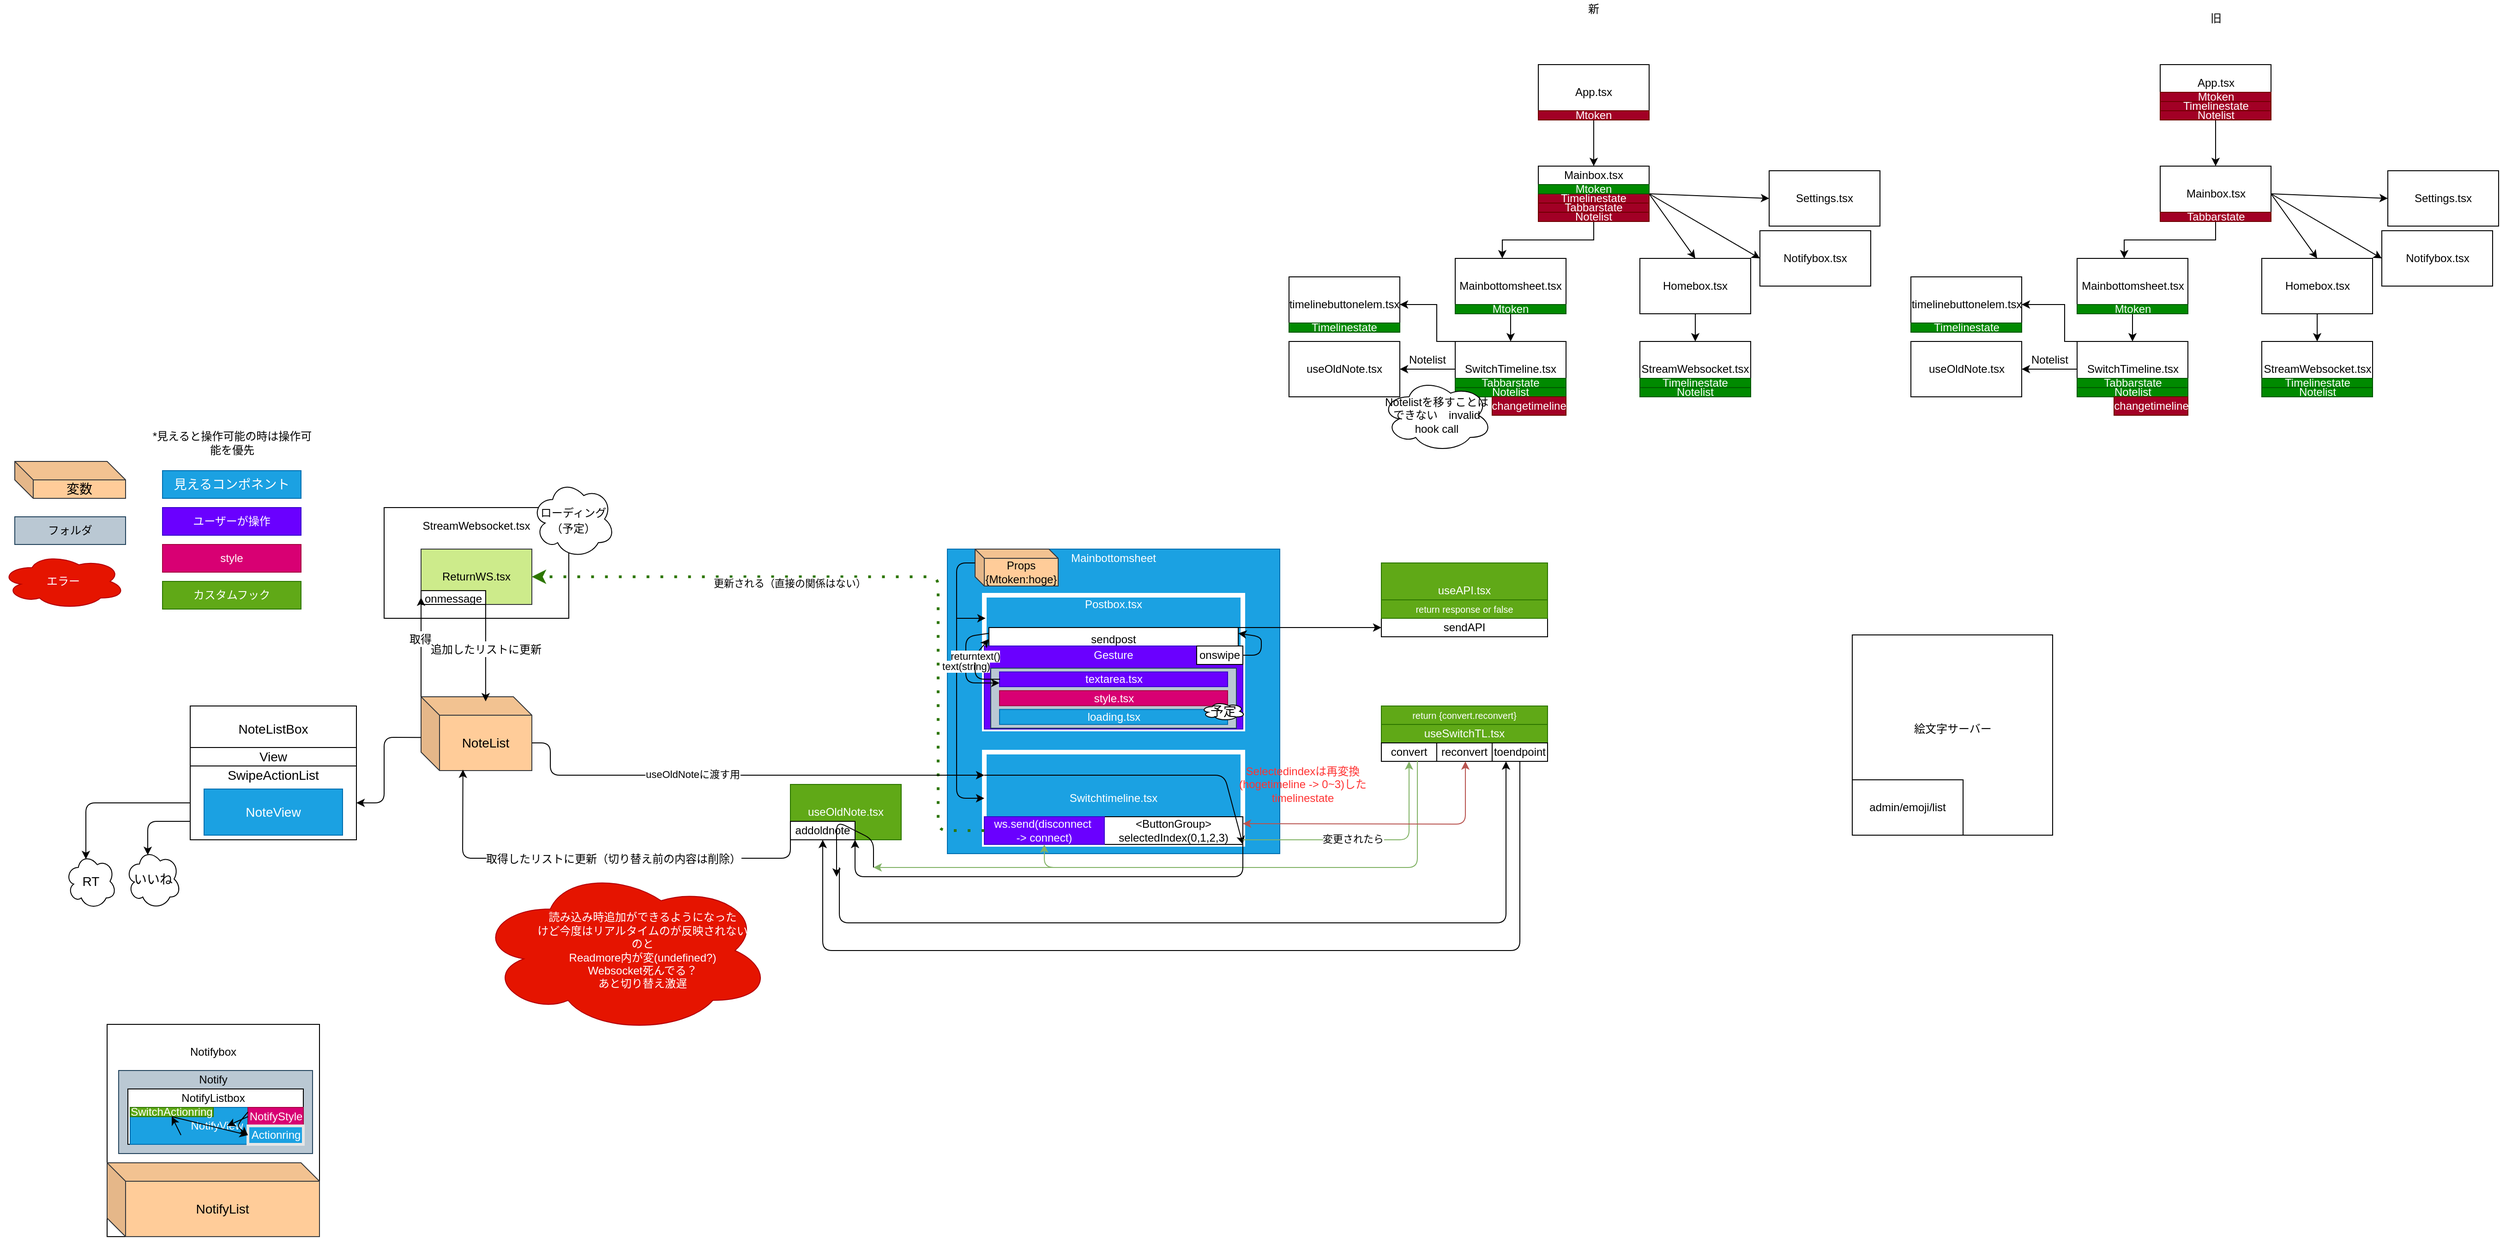 <mxfile>
    <diagram id="kgpKYQtTHZ0yAKxKKP6v" name="Page-1">
        <mxGraphModel dx="1968" dy="1588" grid="1" gridSize="10" guides="1" tooltips="1" connect="1" arrows="1" fold="1" page="1" pageScale="1" pageWidth="850" pageHeight="1100" math="0" shadow="0">
            <root>
                <mxCell id="0"/>
                <mxCell id="1" parent="0"/>
                <mxCell id="136" value="" style="whiteSpace=wrap;html=1;aspect=fixed;" parent="1" vertex="1">
                    <mxGeometry x="-540" y="640" width="230" height="230" as="geometry"/>
                </mxCell>
                <mxCell id="EchnxL360Gzji8mLbnqo-2" value="useOldNote.tsx" style="whiteSpace=wrap;html=1;fillColor=#60a917;strokeColor=#2D7600;fontColor=#ffffff;" parent="1" vertex="1">
                    <mxGeometry x="200" y="380" width="120" height="60" as="geometry"/>
                </mxCell>
                <mxCell id="11" value="" style="group;" parent="1" vertex="1" connectable="0">
                    <mxGeometry x="840" y="295" width="180" height="60" as="geometry"/>
                </mxCell>
                <mxCell id="8" value="useSwitchTL.tsx" style="whiteSpace=wrap;html=1;fillColor=#60a917;strokeColor=#2D7600;fontColor=#ffffff;" parent="11" vertex="1">
                    <mxGeometry width="180" height="60" as="geometry"/>
                </mxCell>
                <mxCell id="9" value="convert" style="whiteSpace=wrap;html=1;" parent="11" vertex="1">
                    <mxGeometry y="40" width="60" height="20" as="geometry"/>
                </mxCell>
                <mxCell id="10" value="reconvert" style="whiteSpace=wrap;html=1;" parent="11" vertex="1">
                    <mxGeometry x="60" y="40" width="60" height="20" as="geometry"/>
                </mxCell>
                <mxCell id="12" value="&lt;font style=&quot;font-size: 10px&quot;&gt;return {convert.reconvert}&lt;/font&gt;" style="whiteSpace=wrap;html=1;strokeColor=#2D7600;align=center;fillColor=#60a917;fontColor=#ffffff;" parent="11" vertex="1">
                    <mxGeometry width="180" height="20" as="geometry"/>
                </mxCell>
                <mxCell id="65" value="toendpoint" style="whiteSpace=wrap;html=1;" parent="11" vertex="1">
                    <mxGeometry x="120" y="40" width="60" height="20" as="geometry"/>
                </mxCell>
                <mxCell id="14" value="" style="group;" parent="1" vertex="1" connectable="0">
                    <mxGeometry x="410" y="335" width="320" height="120" as="geometry"/>
                </mxCell>
                <mxCell id="78" value="" style="whiteSpace=wrap;html=1;fillColor=#1ba1e2;strokeColor=#006EAF;fontColor=#ffffff;" parent="14" vertex="1">
                    <mxGeometry x="-40" y="-210" width="360" height="330" as="geometry"/>
                </mxCell>
                <mxCell id="3" value="Switchtimeline.tsx" style="whiteSpace=wrap;html=1;fillColor=#1ba1e2;fontColor=#ffffff;strokeColor=#FFFFFF;strokeWidth=5;" parent="14" vertex="1">
                    <mxGeometry y="10" width="280" height="100" as="geometry"/>
                </mxCell>
                <mxCell id="13" value="&amp;lt;ButtonGroup&amp;gt;&lt;br&gt;selectedIndex(0,1,2,3)" style="whiteSpace=wrap;html=1;" parent="14" vertex="1">
                    <mxGeometry x="130" y="80" width="150" height="30" as="geometry"/>
                </mxCell>
                <mxCell id="16" value="ws.send(disconnect&amp;nbsp;&lt;br&gt;-&amp;gt; connect)" style="whiteSpace=wrap;html=1;fillColor=#6a00ff;strokeColor=#3700CC;fontColor=#ffffff;" parent="14" vertex="1">
                    <mxGeometry y="80" width="130" height="30" as="geometry"/>
                </mxCell>
                <mxCell id="77" value="" style="whiteSpace=wrap;html=1;fillColor=#1ba1e2;fontColor=#ffffff;strokeWidth=5;strokeColor=#FFFFFF;" parent="14" vertex="1">
                    <mxGeometry y="-160" width="280" height="145" as="geometry"/>
                </mxCell>
                <mxCell id="107" value="sendpost" style="whiteSpace=wrap;html=1;" parent="14" vertex="1">
                    <mxGeometry x="5" y="-125" width="270" height="25" as="geometry"/>
                </mxCell>
                <mxCell id="80" value="&lt;font color=&quot;#ffffff&quot;&gt;Mainbottomsheet&lt;/font&gt;" style="text;html=1;strokeColor=none;fillColor=none;align=center;verticalAlign=middle;whiteSpace=wrap;" parent="14" vertex="1">
                    <mxGeometry x="120" y="-210" width="40" height="20" as="geometry"/>
                </mxCell>
                <mxCell id="117" value="&lt;span&gt;Props&lt;/span&gt;&lt;br&gt;&lt;span&gt;{Mtoken:hoge}&lt;/span&gt;" style="shape=cube;whiteSpace=wrap;html=1;boundedLbl=1;backgroundOutline=1;darkOpacity=0.05;darkOpacity2=0.1;size=10;fillColor=#ffcc99;strokeColor=#36393d;" parent="14" vertex="1">
                    <mxGeometry x="-10" y="-210" width="90" height="40" as="geometry"/>
                </mxCell>
                <mxCell id="118" value="" style="endArrow=classic;html=1;exitX=0;exitY=0;exitDx=0;exitDy=15;exitPerimeter=0;entryX=0;entryY=0.5;entryDx=0;entryDy=0;fillColor=#fa6800;" parent="14" source="117" target="3" edge="1">
                    <mxGeometry width="50" height="50" relative="1" as="geometry">
                        <mxPoint x="-50" y="-45" as="sourcePoint"/>
                        <mxPoint x="-130" y="-25" as="targetPoint"/>
                        <Array as="points">
                            <mxPoint x="-30" y="-195"/>
                            <mxPoint x="-30" y="60"/>
                        </Array>
                    </mxGeometry>
                </mxCell>
                <mxCell id="130" value="" style="endArrow=classic;html=1;exitX=0;exitY=0.25;exitDx=0;exitDy=0;entryX=1;entryY=1;entryDx=0;entryDy=0;" parent="14" source="3" target="13" edge="1">
                    <mxGeometry width="50" height="50" relative="1" as="geometry">
                        <mxPoint x="30" y="345" as="sourcePoint"/>
                        <mxPoint x="80" y="295" as="targetPoint"/>
                        <Array as="points">
                            <mxPoint x="120" y="35"/>
                            <mxPoint x="260" y="35"/>
                        </Array>
                    </mxGeometry>
                </mxCell>
                <mxCell id="15" value="" style="endArrow=classic;html=1;entryX=0.5;entryY=1;entryDx=0;entryDy=0;exitX=1;exitY=0.833;exitDx=0;exitDy=0;fillColor=#d5e8d4;strokeColor=#82b366;gradientColor=#97d077;exitPerimeter=0;" parent="1" source="13" target="9" edge="1">
                    <mxGeometry width="50" height="50" relative="1" as="geometry">
                        <mxPoint x="400" y="330" as="sourcePoint"/>
                        <mxPoint x="450" y="280" as="targetPoint"/>
                        <Array as="points">
                            <mxPoint x="870" y="440"/>
                        </Array>
                    </mxGeometry>
                </mxCell>
                <mxCell id="26" value="変更されたら" style="edgeLabel;html=1;align=center;verticalAlign=middle;resizable=0;points=[];" parent="15" vertex="1" connectable="0">
                    <mxGeometry x="-0.102" y="1" relative="1" as="geometry">
                        <mxPoint as="offset"/>
                    </mxGeometry>
                </mxCell>
                <mxCell id="17" value="" style="endArrow=classic;html=1;exitX=0.65;exitY=0.951;exitDx=0;exitDy=0;exitPerimeter=0;entryX=0.5;entryY=1;entryDx=0;entryDy=0;fillColor=#d5e8d4;strokeColor=#82b366;gradientColor=#97d077;" parent="1" source="9" target="16" edge="1">
                    <mxGeometry width="50" height="50" relative="1" as="geometry">
                        <mxPoint x="400" y="330" as="sourcePoint"/>
                        <mxPoint x="450" y="280" as="targetPoint"/>
                        <Array as="points">
                            <mxPoint x="879" y="470"/>
                            <mxPoint x="475" y="470"/>
                        </Array>
                    </mxGeometry>
                </mxCell>
                <mxCell id="19" value="" style="endArrow=classic;startArrow=classic;html=1;entryX=0.5;entryY=1;entryDx=0;entryDy=0;exitX=1;exitY=0.25;exitDx=0;exitDy=0;fillColor=#f8cecc;strokeColor=#b85450;gradientColor=#ea6b66;" parent="1" source="13" edge="1">
                    <mxGeometry width="50" height="50" relative="1" as="geometry">
                        <mxPoint x="691" y="400.0" as="sourcePoint"/>
                        <mxPoint x="931" y="355.0" as="targetPoint"/>
                        <Array as="points">
                            <mxPoint x="931" y="423"/>
                        </Array>
                    </mxGeometry>
                </mxCell>
                <mxCell id="20" value="Selectedindexは再変換(hogetimeline -&amp;gt; 0~3)したtimelinestate" style="text;html=1;align=center;verticalAlign=middle;whiteSpace=wrap;fontColor=#FF3333;" parent="1" vertex="1">
                    <mxGeometry x="680" y="370" width="150" height="20" as="geometry"/>
                </mxCell>
                <mxCell id="28" value="" style="endArrow=classic;html=1;gradientColor=#97d077;fillColor=#d5e8d4;strokeColor=#82b366;" parent="1" edge="1">
                    <mxGeometry width="50" height="50" relative="1" as="geometry">
                        <mxPoint x="490" y="470" as="sourcePoint"/>
                        <mxPoint x="290" y="470" as="targetPoint"/>
                        <Array as="points"/>
                    </mxGeometry>
                </mxCell>
                <mxCell id="32" value="" style="group;" parent="1" vertex="1" connectable="0">
                    <mxGeometry x="-240" y="130" width="250" height="120" as="geometry"/>
                </mxCell>
                <mxCell id="33" value="" style="group;" parent="32" vertex="1" connectable="0">
                    <mxGeometry y="-50" width="250" height="120" as="geometry"/>
                </mxCell>
                <mxCell id="71" value="" style="group;" parent="33" vertex="1" connectable="0">
                    <mxGeometry y="-30" width="250" height="150" as="geometry"/>
                </mxCell>
                <mxCell id="30" value="" style="whiteSpace=wrap;html=1;" parent="71" vertex="1">
                    <mxGeometry y="30" width="200" height="120" as="geometry"/>
                </mxCell>
                <mxCell id="29" value="ReturnWS.tsx" style="whiteSpace=wrap;html=1;fillColor=#cdeb8b;strokeColor=#36393d;" parent="71" vertex="1">
                    <mxGeometry x="40" y="75" width="120" height="60" as="geometry"/>
                </mxCell>
                <mxCell id="31" value="StreamWebsocket.tsx" style="text;html=1;strokeColor=none;fillColor=none;align=center;verticalAlign=middle;whiteSpace=wrap;" parent="71" vertex="1">
                    <mxGeometry x="80" y="40" width="40" height="20" as="geometry"/>
                </mxCell>
                <mxCell id="36" value="&lt;font style=&quot;font-size: 12px&quot;&gt;onmessage&lt;/font&gt;" style="whiteSpace=wrap;html=1;fontSize=14;fontColor=#000000;" parent="71" vertex="1">
                    <mxGeometry x="40" y="120" width="70" height="15" as="geometry"/>
                </mxCell>
                <mxCell id="49" value="&lt;font style=&quot;font-size: 12px&quot;&gt;ローディング（予定）&lt;/font&gt;" style="ellipse;shape=cloud;whiteSpace=wrap;html=1;fontSize=14;fontColor=#000000;align=center;" parent="71" vertex="1">
                    <mxGeometry x="160" width="90" height="85" as="geometry"/>
                </mxCell>
                <mxCell id="34" value="NoteList" style="shape=cube;whiteSpace=wrap;html=1;boundedLbl=1;backgroundOutline=1;darkOpacity=0.05;darkOpacity2=0.1;fillColor=#ffcc99;strokeColor=#36393d;fontSize=14;" parent="1" vertex="1">
                    <mxGeometry x="-200" y="285" width="120" height="80" as="geometry"/>
                </mxCell>
                <mxCell id="37" value="" style="endArrow=classic;html=1;fontSize=14;fontColor=#000000;exitX=0;exitY=0;exitDx=0;exitDy=0;exitPerimeter=0;entryX=0;entryY=0.5;entryDx=0;entryDy=0;" parent="1" source="34" target="36" edge="1">
                    <mxGeometry width="50" height="50" relative="1" as="geometry">
                        <mxPoint x="270" y="400" as="sourcePoint"/>
                        <mxPoint x="320" y="350" as="targetPoint"/>
                        <Array as="points"/>
                    </mxGeometry>
                </mxCell>
                <mxCell id="39" value="&lt;font style=&quot;font-size: 12px&quot;&gt;取得&lt;/font&gt;" style="edgeLabel;html=1;align=center;verticalAlign=middle;resizable=0;points=[];fontSize=14;fontColor=#000000;" parent="37" vertex="1" connectable="0">
                    <mxGeometry x="0.182" y="1" relative="1" as="geometry">
                        <mxPoint as="offset"/>
                    </mxGeometry>
                </mxCell>
                <mxCell id="38" value="" style="endArrow=classic;html=1;fontSize=14;fontColor=#000000;exitX=1;exitY=1;exitDx=0;exitDy=0;entryX=0.583;entryY=0.063;entryDx=0;entryDy=0;entryPerimeter=0;" parent="1" source="36" target="34" edge="1">
                    <mxGeometry width="50" height="50" relative="1" as="geometry">
                        <mxPoint x="270" y="400" as="sourcePoint"/>
                        <mxPoint x="320" y="350" as="targetPoint"/>
                        <Array as="points"/>
                    </mxGeometry>
                </mxCell>
                <mxCell id="40" value="&lt;font style=&quot;font-size: 12px&quot;&gt;追加したリストに更新&lt;/font&gt;" style="edgeLabel;html=1;align=center;verticalAlign=middle;resizable=0;points=[];fontSize=14;fontColor=#000000;" parent="38" vertex="1" connectable="0">
                    <mxGeometry x="-0.098" relative="1" as="geometry">
                        <mxPoint as="offset"/>
                    </mxGeometry>
                </mxCell>
                <mxCell id="43" value="" style="endArrow=classic;html=1;fontSize=14;fontColor=#000000;exitX=0;exitY=1;exitDx=0;exitDy=0;entryX=0.378;entryY=0.987;entryDx=0;entryDy=0;entryPerimeter=0;" parent="1" source="47" target="34" edge="1">
                    <mxGeometry width="50" height="50" relative="1" as="geometry">
                        <mxPoint x="125" y="540" as="sourcePoint"/>
                        <mxPoint x="-190" y="550" as="targetPoint"/>
                        <Array as="points">
                            <mxPoint x="200" y="460"/>
                            <mxPoint x="-155" y="460"/>
                        </Array>
                    </mxGeometry>
                </mxCell>
                <mxCell id="44" value="&lt;font style=&quot;font-size: 12px&quot;&gt;取得したリストに更新（切り替え前の内容は削除）&lt;/font&gt;" style="edgeLabel;html=1;align=center;verticalAlign=middle;resizable=0;points=[];fontSize=14;fontColor=#000000;" parent="43" vertex="1" connectable="0">
                    <mxGeometry x="-0.098" relative="1" as="geometry">
                        <mxPoint as="offset"/>
                    </mxGeometry>
                </mxCell>
                <mxCell id="47" value="addoldnote" style="whiteSpace=wrap;html=1;" parent="1" vertex="1">
                    <mxGeometry x="200" y="420" width="70" height="20" as="geometry"/>
                </mxCell>
                <mxCell id="51" value="" style="whiteSpace=wrap;html=1;fontSize=14;align=center;" parent="1" vertex="1">
                    <mxGeometry x="-450" y="295" width="180" height="145" as="geometry"/>
                </mxCell>
                <mxCell id="52" value="見えるコンポネント" style="whiteSpace=wrap;html=1;fontSize=14;fontColor=#ffffff;align=center;fillColor=#1ba1e2;strokeColor=#006EAF;" parent="1" vertex="1">
                    <mxGeometry x="-480" y="40" width="150" height="30" as="geometry"/>
                </mxCell>
                <mxCell id="53" value="変数" style="shape=cube;whiteSpace=wrap;html=1;boundedLbl=1;backgroundOutline=1;darkOpacity=0.05;darkOpacity2=0.1;fillColor=#ffcc99;strokeColor=#36393d;fontSize=14;" parent="1" vertex="1">
                    <mxGeometry x="-640" y="30" width="120" height="40" as="geometry"/>
                </mxCell>
                <mxCell id="54" value="" style="whiteSpace=wrap;html=1;fontSize=14;fontColor=#000000;align=center;" parent="1" vertex="1">
                    <mxGeometry x="-450" y="360" width="180" height="80" as="geometry"/>
                </mxCell>
                <mxCell id="55" value="NoteView" style="whiteSpace=wrap;html=1;fontSize=14;fontColor=#ffffff;align=center;fillColor=#1ba1e2;strokeColor=#006EAF;" parent="1" vertex="1">
                    <mxGeometry x="-435" y="385" width="150" height="50" as="geometry"/>
                </mxCell>
                <mxCell id="56" value="SwipeActionList" style="text;html=1;strokeColor=none;fillColor=none;align=center;verticalAlign=middle;whiteSpace=wrap;fontSize=14;fontColor=#000000;" parent="1" vertex="1">
                    <mxGeometry x="-380" y="360" width="40" height="20" as="geometry"/>
                </mxCell>
                <mxCell id="57" value="いいね" style="ellipse;shape=cloud;whiteSpace=wrap;html=1;fontSize=14;fontColor=#000000;align=center;" parent="1" vertex="1">
                    <mxGeometry x="-520" y="450" width="60" height="65" as="geometry"/>
                </mxCell>
                <mxCell id="58" value="RT" style="ellipse;shape=cloud;whiteSpace=wrap;html=1;fontSize=14;fontColor=#000000;align=center;" parent="1" vertex="1">
                    <mxGeometry x="-585" y="455" width="55" height="60" as="geometry"/>
                </mxCell>
                <mxCell id="59" value="" style="endArrow=classic;html=1;fontSize=14;fontColor=#000000;exitX=0;exitY=0.75;exitDx=0;exitDy=0;entryX=0.4;entryY=0.1;entryDx=0;entryDy=0;entryPerimeter=0;" parent="1" source="54" target="57" edge="1">
                    <mxGeometry width="50" height="50" relative="1" as="geometry">
                        <mxPoint x="-290" y="400" as="sourcePoint"/>
                        <mxPoint x="-240" y="350" as="targetPoint"/>
                        <Array as="points">
                            <mxPoint x="-496" y="420"/>
                        </Array>
                    </mxGeometry>
                </mxCell>
                <mxCell id="60" value="" style="endArrow=classic;html=1;fontSize=14;fontColor=#000000;exitX=0;exitY=0.5;exitDx=0;exitDy=0;entryX=0.4;entryY=0.1;entryDx=0;entryDy=0;entryPerimeter=0;" parent="1" source="54" target="58" edge="1">
                    <mxGeometry width="50" height="50" relative="1" as="geometry">
                        <mxPoint x="-290" y="400" as="sourcePoint"/>
                        <mxPoint x="-240" y="350" as="targetPoint"/>
                        <Array as="points">
                            <mxPoint x="-563" y="400"/>
                        </Array>
                    </mxGeometry>
                </mxCell>
                <mxCell id="61" value="NoteListBox" style="text;html=1;strokeColor=none;fillColor=none;align=center;verticalAlign=middle;whiteSpace=wrap;fontSize=14;fontColor=#000000;" parent="1" vertex="1">
                    <mxGeometry x="-380" y="310" width="40" height="20" as="geometry"/>
                </mxCell>
                <mxCell id="62" value="" style="endArrow=classic;html=1;fontSize=14;fontColor=#000000;exitX=-0.002;exitY=0.552;exitDx=0;exitDy=0;exitPerimeter=0;entryX=1;entryY=0.5;entryDx=0;entryDy=0;" parent="1" source="34" target="54" edge="1">
                    <mxGeometry width="50" height="50" relative="1" as="geometry">
                        <mxPoint x="-180" y="400" as="sourcePoint"/>
                        <mxPoint x="-130" y="350" as="targetPoint"/>
                        <Array as="points">
                            <mxPoint x="-240" y="329"/>
                            <mxPoint x="-240" y="400"/>
                        </Array>
                    </mxGeometry>
                </mxCell>
                <mxCell id="63" value="View" style="whiteSpace=wrap;html=1;fontSize=14;fontColor=#000000;align=center;" parent="1" vertex="1">
                    <mxGeometry x="-450" y="340" width="180" height="20" as="geometry"/>
                </mxCell>
                <mxCell id="67" value="" style="endArrow=classic;html=1;fontSize=14;fontColor=#FF3333;exitX=0.5;exitY=1;exitDx=0;exitDy=0;entryX=0.5;entryY=1;entryDx=0;entryDy=0;" parent="1" source="65" target="47" edge="1">
                    <mxGeometry width="50" height="50" relative="1" as="geometry">
                        <mxPoint x="1080" y="390" as="sourcePoint"/>
                        <mxPoint x="990" y="500" as="targetPoint"/>
                        <Array as="points">
                            <mxPoint x="990" y="560"/>
                            <mxPoint x="235" y="560"/>
                        </Array>
                    </mxGeometry>
                </mxCell>
                <mxCell id="68" value="" style="endArrow=classic;html=1;fontSize=14;fontColor=#FF3333;entryX=0.25;entryY=1;entryDx=0;entryDy=0;" parent="1" target="65" edge="1">
                    <mxGeometry width="50" height="50" relative="1" as="geometry">
                        <mxPoint x="253" y="470" as="sourcePoint"/>
                        <mxPoint x="950" y="435" as="targetPoint"/>
                        <Array as="points">
                            <mxPoint x="253" y="530"/>
                            <mxPoint x="975" y="530"/>
                        </Array>
                    </mxGeometry>
                </mxCell>
                <mxCell id="69" value="" style="endArrow=classic;html=1;fontSize=14;fontColor=#FF3333;" parent="1" edge="1">
                    <mxGeometry width="50" height="50" relative="1" as="geometry">
                        <mxPoint x="290" y="470" as="sourcePoint"/>
                        <mxPoint x="250" y="480" as="targetPoint"/>
                        <Array as="points">
                            <mxPoint x="290" y="440"/>
                            <mxPoint x="250" y="420"/>
                        </Array>
                    </mxGeometry>
                </mxCell>
                <mxCell id="73" value="" style="endArrow=classic;html=1;dashed=1;dashPattern=1 4;exitX=0;exitY=0.5;exitDx=0;exitDy=0;entryX=1;entryY=0.5;entryDx=0;entryDy=0;fillColor=#60a917;strokeColor=#2D7600;strokeWidth=3;" parent="1" source="16" target="29" edge="1">
                    <mxGeometry width="50" height="50" relative="1" as="geometry">
                        <mxPoint x="230" y="290" as="sourcePoint"/>
                        <mxPoint x="280" y="240" as="targetPoint"/>
                        <Array as="points">
                            <mxPoint x="360" y="430"/>
                            <mxPoint x="360" y="155"/>
                        </Array>
                    </mxGeometry>
                </mxCell>
                <mxCell id="75" value="更新される（直接の関係はない）" style="edgeLabel;html=1;align=center;verticalAlign=middle;resizable=0;points=[];" parent="73" vertex="1" connectable="0">
                    <mxGeometry x="0.272" y="7" relative="1" as="geometry">
                        <mxPoint as="offset"/>
                    </mxGeometry>
                </mxCell>
                <mxCell id="76" value="ユーザーが操作" style="whiteSpace=wrap;html=1;fillColor=#6a00ff;strokeColor=#3700CC;fontColor=#ffffff;" parent="1" vertex="1">
                    <mxGeometry x="-480" y="80" width="150" height="30" as="geometry"/>
                </mxCell>
                <mxCell id="81" value="フォルダ" style="whiteSpace=wrap;html=1;strokeColor=#23445d;strokeWidth=1;fillColor=#bac8d3;" parent="1" vertex="1">
                    <mxGeometry x="-640" y="90" width="120" height="30" as="geometry"/>
                </mxCell>
                <mxCell id="91" value="style" style="whiteSpace=wrap;html=1;strokeColor=#A50040;strokeWidth=1;fillColor=#d80073;fontColor=#ffffff;" parent="1" vertex="1">
                    <mxGeometry x="-480" y="120" width="150" height="30" as="geometry"/>
                </mxCell>
                <mxCell id="100" value="" style="whiteSpace=wrap;html=1;strokeColor=#3700CC;strokeWidth=1;fillColor=#6a00ff;fontColor=#ffffff;" parent="1" vertex="1">
                    <mxGeometry x="410" y="230" width="280" height="90" as="geometry"/>
                </mxCell>
                <mxCell id="101" value="" style="group;" parent="1" vertex="1" connectable="0">
                    <mxGeometry x="360" y="250" width="285" height="65" as="geometry"/>
                </mxCell>
                <mxCell id="103" value="" style="group;" parent="101" vertex="1" connectable="0">
                    <mxGeometry x="57.0" y="4.062" width="275.5" height="65" as="geometry"/>
                </mxCell>
                <mxCell id="86" value="" style="whiteSpace=wrap;html=1;strokeColor=#23445d;strokeWidth=1;fillColor=#bac8d3;" parent="103" vertex="1">
                    <mxGeometry width="266" height="65" as="geometry"/>
                </mxCell>
                <mxCell id="88" value="loading.tsx" style="whiteSpace=wrap;html=1;strokeColor=#006EAF;strokeWidth=1;fillColor=#1ba1e2;fontColor=#ffffff;" parent="103" vertex="1">
                    <mxGeometry x="9.507" y="44.688" width="246.993" height="16.25" as="geometry"/>
                </mxCell>
                <mxCell id="89" value="textarea.tsx" style="whiteSpace=wrap;html=1;strokeColor=#3700CC;strokeWidth=1;fillColor=#6a00ff;fontColor=#ffffff;" parent="103" vertex="1">
                    <mxGeometry x="9.5" y="4.06" width="247" height="15.94" as="geometry"/>
                </mxCell>
                <mxCell id="90" value="style.tsx" style="whiteSpace=wrap;html=1;strokeColor=#A50040;strokeWidth=1;fillColor=#d80073;fontColor=#ffffff;" parent="103" vertex="1">
                    <mxGeometry x="9.5" y="24.375" width="247.0" height="16.25" as="geometry"/>
                </mxCell>
                <mxCell id="93" value="予定" style="ellipse;shape=cloud;whiteSpace=wrap;html=1;fontSize=14;fontColor=#000000;align=center;" parent="103" vertex="1">
                    <mxGeometry x="228.0" y="36.562" width="47.5" height="20.312" as="geometry"/>
                </mxCell>
                <mxCell id="97" value="" style="endArrow=classic;html=1;strokeWidth=1;entryX=0;entryY=0.75;entryDx=0;entryDy=0;exitX=0;exitY=0.25;exitDx=0;exitDy=0;" parent="1" source="107" target="89" edge="1">
                    <mxGeometry width="50" height="50" relative="1" as="geometry">
                        <mxPoint x="410" y="220" as="sourcePoint"/>
                        <mxPoint x="370" y="255" as="targetPoint"/>
                        <Array as="points">
                            <mxPoint x="390" y="220"/>
                            <mxPoint x="390" y="270"/>
                        </Array>
                    </mxGeometry>
                </mxCell>
                <mxCell id="99" value="text(string)" style="edgeLabel;html=1;align=center;verticalAlign=middle;resizable=0;points=[];" parent="97" vertex="1" connectable="0">
                    <mxGeometry x="0.24" relative="1" as="geometry">
                        <mxPoint y="-12.13" as="offset"/>
                    </mxGeometry>
                </mxCell>
                <mxCell id="106" value="&lt;font color=&quot;#ffffff&quot;&gt;Gesture&lt;/font&gt;" style="text;html=1;align=center;verticalAlign=middle;whiteSpace=wrap;" parent="1" vertex="1">
                    <mxGeometry x="530" y="230" width="40" height="20" as="geometry"/>
                </mxCell>
                <mxCell id="105" value="&lt;font color=&quot;#ffffff&quot;&gt;Postbox.tsx&lt;/font&gt;" style="text;html=1;strokeColor=none;fillColor=none;align=center;verticalAlign=middle;whiteSpace=wrap;" parent="1" vertex="1">
                    <mxGeometry x="530" y="175" width="40" height="20" as="geometry"/>
                </mxCell>
                <mxCell id="108" value="onswipe" style="whiteSpace=wrap;html=1;" parent="1" vertex="1">
                    <mxGeometry x="640" y="230" width="50" height="20" as="geometry"/>
                </mxCell>
                <mxCell id="109" value="" style="endArrow=classic;html=1;exitX=1;exitY=0.5;exitDx=0;exitDy=0;entryX=1;entryY=0.25;entryDx=0;entryDy=0;" parent="1" source="108" target="107" edge="1">
                    <mxGeometry width="50" height="50" relative="1" as="geometry">
                        <mxPoint x="570" y="240" as="sourcePoint"/>
                        <mxPoint x="690" y="216" as="targetPoint"/>
                        <Array as="points">
                            <mxPoint x="710" y="240"/>
                            <mxPoint x="710" y="220"/>
                        </Array>
                    </mxGeometry>
                </mxCell>
                <mxCell id="110" value="*見えると操作可能の時は操作可能を優先" style="text;html=1;strokeColor=none;fillColor=none;align=center;verticalAlign=middle;whiteSpace=wrap;" parent="1" vertex="1">
                    <mxGeometry x="-492.5" width="175" height="20" as="geometry"/>
                </mxCell>
                <mxCell id="95" value="" style="endArrow=classic;html=1;strokeWidth=1;entryX=0;entryY=0.5;entryDx=0;entryDy=0;" parent="1" target="107" edge="1">
                    <mxGeometry width="50" height="50" relative="1" as="geometry">
                        <mxPoint x="427" y="266" as="sourcePoint"/>
                        <mxPoint x="410" y="220" as="targetPoint"/>
                        <Array as="points">
                            <mxPoint x="400" y="266"/>
                            <mxPoint x="400" y="240"/>
                        </Array>
                    </mxGeometry>
                </mxCell>
                <mxCell id="98" value="returntext()" style="edgeLabel;html=1;align=center;verticalAlign=middle;resizable=0;points=[];" parent="95" vertex="1" connectable="0">
                    <mxGeometry x="-0.134" y="-1" relative="1" as="geometry">
                        <mxPoint x="-1" y="-19.47" as="offset"/>
                    </mxGeometry>
                </mxCell>
                <mxCell id="111" value="useAPI.tsx" style="whiteSpace=wrap;html=1;fillColor=#60a917;strokeColor=#2D7600;fontColor=#ffffff;" parent="1" vertex="1">
                    <mxGeometry x="840" y="140" width="180" height="60" as="geometry"/>
                </mxCell>
                <mxCell id="112" value="sendAPI" style="whiteSpace=wrap;html=1;gradientColor=none;" parent="1" vertex="1">
                    <mxGeometry x="840" y="200" width="180" height="20" as="geometry"/>
                </mxCell>
                <mxCell id="114" value="&lt;font style=&quot;font-size: 10px&quot;&gt;return response or false&lt;/font&gt;" style="whiteSpace=wrap;html=1;strokeColor=#2D7600;align=center;fillColor=#60a917;fontColor=#ffffff;" parent="1" vertex="1">
                    <mxGeometry x="840" y="180" width="180" height="20" as="geometry"/>
                </mxCell>
                <mxCell id="113" value="" style="endArrow=classic;html=1;exitX=1;exitY=0;exitDx=0;exitDy=0;entryX=0;entryY=0.5;entryDx=0;entryDy=0;" parent="1" source="107" target="112" edge="1">
                    <mxGeometry width="50" height="50" relative="1" as="geometry">
                        <mxPoint x="720" y="310" as="sourcePoint"/>
                        <mxPoint x="840" y="230" as="targetPoint"/>
                        <Array as="points">
                            <mxPoint x="780" y="210"/>
                        </Array>
                    </mxGeometry>
                </mxCell>
                <mxCell id="115" value="カスタムフック" style="whiteSpace=wrap;html=1;strokeColor=#2D7600;strokeWidth=1;fillColor=#60a917;fontColor=#ffffff;" parent="1" vertex="1">
                    <mxGeometry x="-480" y="160" width="150" height="30" as="geometry"/>
                </mxCell>
                <mxCell id="120" value="" style="group;" parent="1" vertex="1" connectable="0">
                    <mxGeometry x="380" y="140" height="255" as="geometry"/>
                </mxCell>
                <mxCell id="119" value="" style="endArrow=classic;html=1;entryX=0.005;entryY=0.172;entryDx=0;entryDy=0;entryPerimeter=0;" parent="120" target="77" edge="1">
                    <mxGeometry width="50" height="50" relative="1" as="geometry">
                        <mxPoint y="60" as="sourcePoint"/>
                        <mxPoint x="-110" y="95" as="targetPoint"/>
                    </mxGeometry>
                </mxCell>
                <mxCell id="124" value="&lt;blockquote style=&quot;margin: 0 0 0 40px ; border: none ; padding: 0px&quot;&gt;読み込み時追加ができるようになった&lt;/blockquote&gt;&lt;blockquote style=&quot;margin: 0 0 0 40px ; border: none ; padding: 0px&quot;&gt;けど今度はリアルタイムのが反映されない&lt;/blockquote&gt;&lt;blockquote style=&quot;margin: 0 0 0 40px ; border: none ; padding: 0px&quot;&gt;のと&lt;/blockquote&gt;&lt;blockquote style=&quot;margin: 0 0 0 40px ; border: none ; padding: 0px&quot;&gt;Readmore内が変(undefined?)&lt;/blockquote&gt;&lt;blockquote style=&quot;margin: 0 0 0 40px ; border: none ; padding: 0px&quot;&gt;Websocket死んでる？&lt;/blockquote&gt;&lt;blockquote style=&quot;margin: 0 0 0 40px ; border: none ; padding: 0px&quot;&gt;あと切り替え激遅&lt;/blockquote&gt;" style="ellipse;shape=cloud;whiteSpace=wrap;html=1;fillColor=#e51400;strokeColor=#B20000;fontColor=#ffffff;" parent="1" vertex="1">
                    <mxGeometry x="-140" y="470" width="320" height="180" as="geometry"/>
                </mxCell>
                <mxCell id="126" value="" style="endArrow=classic;html=1;entryX=0;entryY=0.25;entryDx=0;entryDy=0;" parent="1" target="3" edge="1">
                    <mxGeometry width="50" height="50" relative="1" as="geometry">
                        <mxPoint x="-80" y="335" as="sourcePoint"/>
                        <mxPoint x="330" y="360" as="targetPoint"/>
                        <Array as="points">
                            <mxPoint x="-60" y="335"/>
                            <mxPoint x="-60" y="370"/>
                        </Array>
                    </mxGeometry>
                </mxCell>
                <mxCell id="129" value="useOldNoteに渡す用" style="edgeLabel;html=1;align=center;verticalAlign=middle;resizable=0;points=[];" parent="126" vertex="1" connectable="0">
                    <mxGeometry x="-0.206" y="1" relative="1" as="geometry">
                        <mxPoint as="offset"/>
                    </mxGeometry>
                </mxCell>
                <mxCell id="127" value="" style="endArrow=classic;html=1;exitX=1;exitY=1;exitDx=0;exitDy=0;entryX=1;entryY=1;entryDx=0;entryDy=0;" parent="1" source="3" target="47" edge="1">
                    <mxGeometry width="50" height="50" relative="1" as="geometry">
                        <mxPoint x="650" y="520" as="sourcePoint"/>
                        <mxPoint x="260" y="440" as="targetPoint"/>
                        <Array as="points">
                            <mxPoint x="690" y="480"/>
                            <mxPoint x="340" y="480"/>
                            <mxPoint x="270" y="480"/>
                        </Array>
                    </mxGeometry>
                </mxCell>
                <mxCell id="131" value="エラー" style="ellipse;shape=cloud;whiteSpace=wrap;html=1;fillColor=#e51400;strokeColor=#B20000;fontColor=#ffffff;" parent="1" vertex="1">
                    <mxGeometry x="-655" y="130" width="135" height="60" as="geometry"/>
                </mxCell>
                <mxCell id="132" value="" style="whiteSpace=wrap;html=1;aspect=fixed;" parent="1" vertex="1">
                    <mxGeometry x="1350" y="218" width="217" height="217" as="geometry"/>
                </mxCell>
                <mxCell id="133" value="admin/emoji/list" style="rounded=0;whiteSpace=wrap;html=1;" parent="1" vertex="1">
                    <mxGeometry x="1350" y="375" width="120" height="60" as="geometry"/>
                </mxCell>
                <mxCell id="134" value="絵文字サーバー" style="text;html=1;strokeColor=none;fillColor=none;align=center;verticalAlign=middle;whiteSpace=wrap;rounded=0;" parent="1" vertex="1">
                    <mxGeometry x="1413.5" y="310" width="90" height="20" as="geometry"/>
                </mxCell>
                <mxCell id="135" value="NotifyList" style="shape=cube;whiteSpace=wrap;html=1;boundedLbl=1;backgroundOutline=1;darkOpacity=0.05;darkOpacity2=0.1;fillColor=#ffcc99;strokeColor=#36393d;fontSize=14;" parent="1" vertex="1">
                    <mxGeometry x="-540" y="790" width="230" height="80" as="geometry"/>
                </mxCell>
                <mxCell id="137" value="Notifybox" style="text;html=1;strokeColor=none;fillColor=none;align=center;verticalAlign=middle;whiteSpace=wrap;rounded=0;" parent="1" vertex="1">
                    <mxGeometry x="-445" y="660" width="40" height="20" as="geometry"/>
                </mxCell>
                <mxCell id="142" value="" style="whiteSpace=wrap;html=1;strokeColor=#23445d;strokeWidth=1;fillColor=#bac8d3;" parent="1" vertex="1">
                    <mxGeometry x="-527.5" y="690" width="210" height="90" as="geometry"/>
                </mxCell>
                <mxCell id="141" value="Notify" style="text;html=1;strokeColor=none;fillColor=none;align=center;verticalAlign=middle;whiteSpace=wrap;rounded=0;" parent="1" vertex="1">
                    <mxGeometry x="-445" y="690" width="40" height="20" as="geometry"/>
                </mxCell>
                <mxCell id="139" value="" style="rounded=0;whiteSpace=wrap;html=1;" parent="1" vertex="1">
                    <mxGeometry x="-517.5" y="710" width="190" height="60" as="geometry"/>
                </mxCell>
                <mxCell id="143" value="NotifyView" style="rounded=0;whiteSpace=wrap;html=1;fillColor=#1ba1e2;strokeColor=#006EAF;fontColor=#ffffff;" parent="1" vertex="1">
                    <mxGeometry x="-515" y="730" width="187.5" height="40" as="geometry"/>
                </mxCell>
                <mxCell id="144" value="NotifyStyle" style="rounded=0;whiteSpace=wrap;html=1;fillColor=#d80073;strokeColor=#A50040;fontColor=#ffffff;" parent="1" vertex="1">
                    <mxGeometry x="-387.5" y="730" width="60" height="20" as="geometry"/>
                </mxCell>
                <mxCell id="145" value="SwitchActionring" style="rounded=0;whiteSpace=wrap;html=1;fillColor=#60a917;strokeColor=#2D7600;fontColor=#ffffff;" parent="1" vertex="1">
                    <mxGeometry x="-515" y="730" width="90" height="10" as="geometry"/>
                </mxCell>
                <mxCell id="140" value="NotifyListbox" style="text;html=1;strokeColor=none;fillColor=none;align=center;verticalAlign=middle;whiteSpace=wrap;rounded=0;" parent="1" vertex="1">
                    <mxGeometry x="-445" y="710" width="40" height="20" as="geometry"/>
                </mxCell>
                <mxCell id="149" style="edgeStyle=orthogonalEdgeStyle;rounded=0;orthogonalLoop=1;jettySize=auto;html=1;exitX=0;exitY=0;exitDx=0;exitDy=0;" parent="1" source="147" edge="1">
                    <mxGeometry relative="1" as="geometry">
                        <mxPoint x="-387.4" y="750" as="targetPoint"/>
                    </mxGeometry>
                </mxCell>
                <mxCell id="147" value="Actionring" style="rounded=0;whiteSpace=wrap;html=1;fillColor=#1ba1e2;fontColor=#ffffff;strokeColor=#E6E6E6;strokeWidth=3;" parent="1" vertex="1">
                    <mxGeometry x="-387.5" y="750" width="60" height="20" as="geometry"/>
                </mxCell>
                <mxCell id="148" value="" style="endArrow=classic;html=1;entryX=0;entryY=0.5;entryDx=0;entryDy=0;exitX=0;exitY=0.25;exitDx=0;exitDy=0;" parent="1" source="144" target="147" edge="1">
                    <mxGeometry width="50" height="50" relative="1" as="geometry">
                        <mxPoint x="-387.5" y="740" as="sourcePoint"/>
                        <mxPoint x="-407.5" y="750" as="targetPoint"/>
                        <Array as="points">
                            <mxPoint x="-400" y="750"/>
                        </Array>
                    </mxGeometry>
                </mxCell>
                <mxCell id="150" value="" style="endArrow=classic;html=1;exitX=0;exitY=0.5;exitDx=0;exitDy=0;" parent="1" source="144" edge="1">
                    <mxGeometry width="50" height="50" relative="1" as="geometry">
                        <mxPoint x="-377.5" y="745" as="sourcePoint"/>
                        <mxPoint x="-410" y="750" as="targetPoint"/>
                        <Array as="points"/>
                    </mxGeometry>
                </mxCell>
                <mxCell id="151" value="" style="endArrow=classic;html=1;entryX=0.5;entryY=1;entryDx=0;entryDy=0;" parent="1" target="145" edge="1">
                    <mxGeometry width="50" height="50" relative="1" as="geometry">
                        <mxPoint x="-460" y="760" as="sourcePoint"/>
                        <mxPoint x="-420" y="740" as="targetPoint"/>
                    </mxGeometry>
                </mxCell>
                <mxCell id="152" value="" style="endArrow=classic;html=1;entryX=0;entryY=0.5;entryDx=0;entryDy=0;exitX=0.5;exitY=1;exitDx=0;exitDy=0;" parent="1" source="145" target="147" edge="1">
                    <mxGeometry width="50" height="50" relative="1" as="geometry">
                        <mxPoint x="-440" y="770" as="sourcePoint"/>
                        <mxPoint x="-390" y="720" as="targetPoint"/>
                    </mxGeometry>
                </mxCell>
                <mxCell id="157" style="edgeStyle=orthogonalEdgeStyle;rounded=0;orthogonalLoop=1;jettySize=auto;html=1;exitX=0.5;exitY=1;exitDx=0;exitDy=0;entryX=0.5;entryY=0;entryDx=0;entryDy=0;" parent="1" source="153" target="156" edge="1">
                    <mxGeometry relative="1" as="geometry"/>
                </mxCell>
                <mxCell id="153" value="App.tsx" style="rounded=0;whiteSpace=wrap;html=1;" parent="1" vertex="1">
                    <mxGeometry x="1010" y="-400" width="120" height="60" as="geometry"/>
                </mxCell>
                <mxCell id="170" style="edgeStyle=orthogonalEdgeStyle;rounded=0;orthogonalLoop=1;jettySize=auto;html=1;exitX=0;exitY=0.5;exitDx=0;exitDy=0;" parent="1" source="154" target="169" edge="1">
                    <mxGeometry relative="1" as="geometry"/>
                </mxCell>
                <mxCell id="258" style="edgeStyle=orthogonalEdgeStyle;rounded=0;orthogonalLoop=1;jettySize=auto;html=1;exitX=0;exitY=0;exitDx=0;exitDy=0;entryX=1;entryY=0.5;entryDx=0;entryDy=0;" edge="1" parent="1" source="154" target="249">
                    <mxGeometry relative="1" as="geometry">
                        <Array as="points">
                            <mxPoint x="900" y="-100"/>
                            <mxPoint x="900" y="-140"/>
                        </Array>
                    </mxGeometry>
                </mxCell>
                <mxCell id="154" value="SwitchTimeline.tsx" style="rounded=0;whiteSpace=wrap;html=1;" parent="1" vertex="1">
                    <mxGeometry x="920" y="-100" width="120" height="60" as="geometry"/>
                </mxCell>
                <mxCell id="155" value="StreamWebsocket.tsx" style="rounded=0;whiteSpace=wrap;html=1;" parent="1" vertex="1">
                    <mxGeometry x="1120" y="-100" width="120" height="60" as="geometry"/>
                </mxCell>
                <mxCell id="162" style="edgeStyle=orthogonalEdgeStyle;rounded=0;orthogonalLoop=1;jettySize=auto;html=1;exitX=0.5;exitY=1;exitDx=0;exitDy=0;entryX=0.425;entryY=0;entryDx=0;entryDy=0;entryPerimeter=0;" parent="1" source="156" target="159" edge="1">
                    <mxGeometry relative="1" as="geometry">
                        <Array as="points">
                            <mxPoint x="1070" y="-210"/>
                            <mxPoint x="971" y="-210"/>
                        </Array>
                    </mxGeometry>
                </mxCell>
                <mxCell id="156" value="" style="rounded=0;whiteSpace=wrap;html=1;" parent="1" vertex="1">
                    <mxGeometry x="1010" y="-290" width="120" height="60" as="geometry"/>
                </mxCell>
                <mxCell id="163" style="edgeStyle=orthogonalEdgeStyle;rounded=0;orthogonalLoop=1;jettySize=auto;html=1;exitX=0.5;exitY=1;exitDx=0;exitDy=0;entryX=0.5;entryY=0;entryDx=0;entryDy=0;" parent="1" source="158" target="155" edge="1">
                    <mxGeometry relative="1" as="geometry"/>
                </mxCell>
                <mxCell id="158" value="Homebox.tsx" style="rounded=0;whiteSpace=wrap;html=1;" parent="1" vertex="1">
                    <mxGeometry x="1120" y="-190" width="120" height="60" as="geometry"/>
                </mxCell>
                <mxCell id="160" style="edgeStyle=orthogonalEdgeStyle;rounded=0;orthogonalLoop=1;jettySize=auto;html=1;exitX=0.5;exitY=1;exitDx=0;exitDy=0;" parent="1" source="159" target="154" edge="1">
                    <mxGeometry relative="1" as="geometry"/>
                </mxCell>
                <mxCell id="159" value="Mainbottomsheet.tsx&lt;br&gt;" style="rounded=0;whiteSpace=wrap;html=1;" parent="1" vertex="1">
                    <mxGeometry x="920" y="-190" width="120" height="60" as="geometry"/>
                </mxCell>
                <mxCell id="164" value="Notelist" style="rounded=0;whiteSpace=wrap;html=1;fillColor=#a20025;strokeColor=#6F0000;fontColor=#ffffff;" parent="1" vertex="1">
                    <mxGeometry x="1010" y="-240" width="120" height="10" as="geometry"/>
                </mxCell>
                <mxCell id="165" value="Tabbarstate" style="rounded=0;whiteSpace=wrap;html=1;fillColor=#008a00;strokeColor=#005700;fontColor=#ffffff;" parent="1" vertex="1">
                    <mxGeometry x="920" y="-60" width="120" height="10" as="geometry"/>
                </mxCell>
                <mxCell id="167" value="Notelist" style="rounded=0;whiteSpace=wrap;html=1;fillColor=#008a00;strokeColor=#005700;fontColor=#ffffff;" parent="1" vertex="1">
                    <mxGeometry x="920" y="-50" width="120" height="10" as="geometry"/>
                </mxCell>
                <mxCell id="168" value="Tabbarstate" style="rounded=0;whiteSpace=wrap;html=1;fillColor=#a20025;strokeColor=#6F0000;fontColor=#ffffff;" parent="1" vertex="1">
                    <mxGeometry x="1010" y="-250" width="120" height="10" as="geometry"/>
                </mxCell>
                <mxCell id="169" value="useOldNote.tsx" style="rounded=0;whiteSpace=wrap;html=1;" parent="1" vertex="1">
                    <mxGeometry x="740" y="-100" width="120" height="60" as="geometry"/>
                </mxCell>
                <mxCell id="171" value="Notelist" style="text;html=1;strokeColor=none;fillColor=none;align=center;verticalAlign=middle;whiteSpace=wrap;rounded=0;" parent="1" vertex="1">
                    <mxGeometry x="870" y="-90" width="40" height="20" as="geometry"/>
                </mxCell>
                <mxCell id="208" style="edgeStyle=orthogonalEdgeStyle;rounded=0;orthogonalLoop=1;jettySize=auto;html=1;exitX=0.5;exitY=1;exitDx=0;exitDy=0;entryX=0.5;entryY=0;entryDx=0;entryDy=0;" parent="1" source="209" target="215" edge="1">
                    <mxGeometry relative="1" as="geometry"/>
                </mxCell>
                <mxCell id="209" value="" style="rounded=0;whiteSpace=wrap;html=1;" parent="1" vertex="1">
                    <mxGeometry x="1683.5" y="-400" width="120" height="60" as="geometry"/>
                </mxCell>
                <mxCell id="210" style="edgeStyle=orthogonalEdgeStyle;rounded=0;orthogonalLoop=1;jettySize=auto;html=1;exitX=0;exitY=0.5;exitDx=0;exitDy=0;" parent="1" source="211" target="224" edge="1">
                    <mxGeometry relative="1" as="geometry"/>
                </mxCell>
                <mxCell id="259" style="edgeStyle=orthogonalEdgeStyle;rounded=0;orthogonalLoop=1;jettySize=auto;html=1;exitX=0;exitY=0;exitDx=0;exitDy=0;entryX=1;entryY=0.5;entryDx=0;entryDy=0;" edge="1" parent="1" source="211" target="250">
                    <mxGeometry relative="1" as="geometry">
                        <Array as="points">
                            <mxPoint x="1580" y="-100"/>
                            <mxPoint x="1580" y="-140"/>
                        </Array>
                    </mxGeometry>
                </mxCell>
                <mxCell id="211" value="SwitchTimeline.tsx" style="rounded=0;whiteSpace=wrap;html=1;" parent="1" vertex="1">
                    <mxGeometry x="1593.5" y="-100" width="120" height="60" as="geometry"/>
                </mxCell>
                <mxCell id="212" value="StreamWebsocket.tsx" style="rounded=0;whiteSpace=wrap;html=1;" parent="1" vertex="1">
                    <mxGeometry x="1793.5" y="-100" width="120" height="60" as="geometry"/>
                </mxCell>
                <mxCell id="214" style="edgeStyle=orthogonalEdgeStyle;rounded=0;orthogonalLoop=1;jettySize=auto;html=1;exitX=0.5;exitY=1;exitDx=0;exitDy=0;entryX=0.425;entryY=0;entryDx=0;entryDy=0;entryPerimeter=0;" parent="1" source="215" target="219" edge="1">
                    <mxGeometry relative="1" as="geometry">
                        <Array as="points">
                            <mxPoint x="1744" y="-210"/>
                            <mxPoint x="1645" y="-210"/>
                        </Array>
                    </mxGeometry>
                </mxCell>
                <mxCell id="215" value="Mainbox.tsx" style="rounded=0;whiteSpace=wrap;html=1;" parent="1" vertex="1">
                    <mxGeometry x="1683.5" y="-290" width="120" height="60" as="geometry"/>
                </mxCell>
                <mxCell id="216" style="edgeStyle=orthogonalEdgeStyle;rounded=0;orthogonalLoop=1;jettySize=auto;html=1;exitX=0.5;exitY=1;exitDx=0;exitDy=0;entryX=0.5;entryY=0;entryDx=0;entryDy=0;" parent="1" source="217" target="212" edge="1">
                    <mxGeometry relative="1" as="geometry"/>
                </mxCell>
                <mxCell id="217" value="Homebox.tsx" style="rounded=0;whiteSpace=wrap;html=1;" parent="1" vertex="1">
                    <mxGeometry x="1793.5" y="-190" width="120" height="60" as="geometry"/>
                </mxCell>
                <mxCell id="218" style="edgeStyle=orthogonalEdgeStyle;rounded=0;orthogonalLoop=1;jettySize=auto;html=1;exitX=0.5;exitY=1;exitDx=0;exitDy=0;" parent="1" source="219" target="211" edge="1">
                    <mxGeometry relative="1" as="geometry"/>
                </mxCell>
                <mxCell id="219" value="Mainbottomsheet.tsx&lt;br&gt;" style="rounded=0;whiteSpace=wrap;html=1;" parent="1" vertex="1">
                    <mxGeometry x="1593.5" y="-190" width="120" height="60" as="geometry"/>
                </mxCell>
                <mxCell id="220" value="Notelist" style="rounded=0;whiteSpace=wrap;html=1;fillColor=#a20025;strokeColor=#6F0000;fontColor=#ffffff;" parent="1" vertex="1">
                    <mxGeometry x="1683.5" y="-350" width="120" height="10" as="geometry"/>
                </mxCell>
                <mxCell id="221" value="Tabbarstate" style="rounded=0;whiteSpace=wrap;html=1;fillColor=#008a00;strokeColor=#005700;fontColor=#ffffff;" parent="1" vertex="1">
                    <mxGeometry x="1593.5" y="-60" width="120" height="10" as="geometry"/>
                </mxCell>
                <mxCell id="222" value="Notelist" style="rounded=0;whiteSpace=wrap;html=1;fillColor=#008a00;strokeColor=#005700;fontColor=#ffffff;" parent="1" vertex="1">
                    <mxGeometry x="1593.5" y="-50" width="120" height="10" as="geometry"/>
                </mxCell>
                <mxCell id="223" value="Tabbarstate" style="rounded=0;whiteSpace=wrap;html=1;fillColor=#a20025;strokeColor=#6F0000;fontColor=#ffffff;" parent="1" vertex="1">
                    <mxGeometry x="1683.5" y="-240" width="120" height="10" as="geometry"/>
                </mxCell>
                <mxCell id="224" value="useOldNote.tsx" style="rounded=0;whiteSpace=wrap;html=1;" parent="1" vertex="1">
                    <mxGeometry x="1413.5" y="-100" width="120" height="60" as="geometry"/>
                </mxCell>
                <mxCell id="225" value="Notelist" style="text;html=1;strokeColor=none;fillColor=none;align=center;verticalAlign=middle;whiteSpace=wrap;rounded=0;" parent="1" vertex="1">
                    <mxGeometry x="1543.5" y="-90" width="40" height="20" as="geometry"/>
                </mxCell>
                <mxCell id="226" value="Notelistを移すことはできない　invalid hook call" style="ellipse;shape=cloud;whiteSpace=wrap;html=1;" parent="1" vertex="1">
                    <mxGeometry x="840" y="-60" width="120" height="80" as="geometry"/>
                </mxCell>
                <mxCell id="227" value="新" style="text;html=1;strokeColor=none;fillColor=none;align=center;verticalAlign=middle;whiteSpace=wrap;rounded=0;" parent="1" vertex="1">
                    <mxGeometry x="1050" y="-470" width="40" height="20" as="geometry"/>
                </mxCell>
                <mxCell id="228" value="旧" style="text;html=1;strokeColor=none;fillColor=none;align=center;verticalAlign=middle;whiteSpace=wrap;rounded=0;" parent="1" vertex="1">
                    <mxGeometry x="1723.5" y="-460" width="40" height="20" as="geometry"/>
                </mxCell>
                <mxCell id="229" value="Notelist" style="rounded=0;whiteSpace=wrap;html=1;fillColor=#008a00;strokeColor=#005700;fontColor=#ffffff;" parent="1" vertex="1">
                    <mxGeometry x="1120" y="-50" width="120" height="10" as="geometry"/>
                </mxCell>
                <mxCell id="230" value="Notelist" style="rounded=0;whiteSpace=wrap;html=1;fillColor=#008a00;strokeColor=#005700;fontColor=#ffffff;" parent="1" vertex="1">
                    <mxGeometry x="1793.5" y="-50" width="120" height="10" as="geometry"/>
                </mxCell>
                <mxCell id="231" value="Notifybox.tsx" style="rounded=0;whiteSpace=wrap;html=1;" parent="1" vertex="1">
                    <mxGeometry x="1250" y="-220" width="120" height="60" as="geometry"/>
                </mxCell>
                <mxCell id="233" value="Settings.tsx" style="rounded=0;whiteSpace=wrap;html=1;" parent="1" vertex="1">
                    <mxGeometry x="1260" y="-285" width="120" height="60" as="geometry"/>
                </mxCell>
                <mxCell id="234" value="" style="endArrow=classic;html=1;exitX=1;exitY=0.5;exitDx=0;exitDy=0;entryX=0;entryY=0.5;entryDx=0;entryDy=0;" parent="1" source="156" edge="1" target="233">
                    <mxGeometry width="50" height="50" relative="1" as="geometry">
                        <mxPoint x="1190" y="-250" as="sourcePoint"/>
                        <mxPoint x="1250" y="-300" as="targetPoint"/>
                    </mxGeometry>
                </mxCell>
                <mxCell id="235" value="" style="endArrow=classic;html=1;exitX=1;exitY=0.5;exitDx=0;exitDy=0;entryX=0;entryY=0.5;entryDx=0;entryDy=0;" parent="1" source="156" target="231" edge="1">
                    <mxGeometry width="50" height="50" relative="1" as="geometry">
                        <mxPoint x="1170" y="-210" as="sourcePoint"/>
                        <mxPoint x="1220" y="-260" as="targetPoint"/>
                    </mxGeometry>
                </mxCell>
                <mxCell id="236" value="" style="endArrow=classic;html=1;exitX=1;exitY=0.5;exitDx=0;exitDy=0;entryX=0;entryY=0.5;entryDx=0;entryDy=0;" parent="1" target="239" edge="1">
                    <mxGeometry width="50" height="50" relative="1" as="geometry">
                        <mxPoint x="1803.5" y="-260" as="sourcePoint"/>
                        <mxPoint x="1893.5" y="-260" as="targetPoint"/>
                    </mxGeometry>
                </mxCell>
                <mxCell id="237" value="" style="endArrow=classic;html=1;exitX=1;exitY=0.5;exitDx=0;exitDy=0;entryX=0;entryY=0.5;entryDx=0;entryDy=0;" parent="1" edge="1" target="238">
                    <mxGeometry width="50" height="50" relative="1" as="geometry">
                        <mxPoint x="1803.5" y="-260" as="sourcePoint"/>
                        <mxPoint x="1923.5" y="-300" as="targetPoint"/>
                    </mxGeometry>
                </mxCell>
                <mxCell id="238" value="Settings.tsx" style="rounded=0;whiteSpace=wrap;html=1;" parent="1" vertex="1">
                    <mxGeometry x="1930" y="-285" width="120" height="60" as="geometry"/>
                </mxCell>
                <mxCell id="239" value="Notifybox.tsx" style="rounded=0;whiteSpace=wrap;html=1;" parent="1" vertex="1">
                    <mxGeometry x="1923.5" y="-220" width="120" height="60" as="geometry"/>
                </mxCell>
                <mxCell id="240" value="" style="endArrow=classic;html=1;entryX=0.5;entryY=0;entryDx=0;entryDy=0;exitX=1;exitY=0.5;exitDx=0;exitDy=0;" parent="1" source="215" target="217" edge="1">
                    <mxGeometry width="50" height="50" relative="1" as="geometry">
                        <mxPoint x="1580" y="-250" as="sourcePoint"/>
                        <mxPoint x="1630" y="-300" as="targetPoint"/>
                    </mxGeometry>
                </mxCell>
                <mxCell id="241" value="" style="endArrow=classic;html=1;entryX=0.5;entryY=0;entryDx=0;entryDy=0;exitX=1;exitY=0.5;exitDx=0;exitDy=0;" parent="1" source="156" target="158" edge="1">
                    <mxGeometry width="50" height="50" relative="1" as="geometry">
                        <mxPoint x="1050" y="-130" as="sourcePoint"/>
                        <mxPoint x="1100" y="-180" as="targetPoint"/>
                    </mxGeometry>
                </mxCell>
                <mxCell id="242" value="&lt;p style=&quot;line-height: 120%&quot;&gt;chang&lt;span&gt;etimeline&lt;/span&gt;&lt;/p&gt;" style="rounded=0;whiteSpace=wrap;html=1;fillColor=#a20025;strokeColor=#6F0000;fontColor=#ffffff;" vertex="1" parent="1">
                    <mxGeometry x="960" y="-40" width="80" height="20" as="geometry"/>
                </mxCell>
                <mxCell id="243" value="&lt;p style=&quot;line-height: 120%&quot;&gt;chang&lt;span&gt;etimeline&lt;/span&gt;&lt;/p&gt;" style="rounded=0;whiteSpace=wrap;html=1;fillColor=#a20025;strokeColor=#6F0000;fontColor=#ffffff;" vertex="1" parent="1">
                    <mxGeometry x="1633.5" y="-40" width="80" height="20" as="geometry"/>
                </mxCell>
                <mxCell id="244" value="Timelinestate" style="rounded=0;whiteSpace=wrap;html=1;fillColor=#a20025;strokeColor=#6F0000;fontColor=#ffffff;" vertex="1" parent="1">
                    <mxGeometry x="1010" y="-260" width="120" height="10" as="geometry"/>
                </mxCell>
                <mxCell id="245" value="Timelinestate" style="rounded=0;whiteSpace=wrap;html=1;fillColor=#a20025;strokeColor=#6F0000;fontColor=#ffffff;" vertex="1" parent="1">
                    <mxGeometry x="1683.5" y="-360" width="120" height="10" as="geometry"/>
                </mxCell>
                <mxCell id="246" value="Timelinestate" style="rounded=0;whiteSpace=wrap;html=1;fillColor=#008a00;strokeColor=#005700;fontColor=#ffffff;" vertex="1" parent="1">
                    <mxGeometry x="1120" y="-60" width="120" height="10" as="geometry"/>
                </mxCell>
                <mxCell id="247" value="Timelinestate" style="rounded=0;whiteSpace=wrap;html=1;fillColor=#008a00;strokeColor=#005700;fontColor=#ffffff;" vertex="1" parent="1">
                    <mxGeometry x="1793.5" y="-60" width="120" height="10" as="geometry"/>
                </mxCell>
                <mxCell id="249" value="timelinebuttonelem.tsx" style="rounded=0;whiteSpace=wrap;html=1;" vertex="1" parent="1">
                    <mxGeometry x="740" y="-170" width="120" height="60" as="geometry"/>
                </mxCell>
                <mxCell id="250" value="timelinebuttonelem.tsx" style="rounded=0;whiteSpace=wrap;html=1;" vertex="1" parent="1">
                    <mxGeometry x="1413.5" y="-170" width="120" height="60" as="geometry"/>
                </mxCell>
                <mxCell id="260" value="Timelinestate" style="rounded=0;whiteSpace=wrap;html=1;fillColor=#008a00;strokeColor=#005700;fontColor=#ffffff;" vertex="1" parent="1">
                    <mxGeometry x="740" y="-120" width="120" height="10" as="geometry"/>
                </mxCell>
                <mxCell id="261" value="Timelinestate" style="rounded=0;whiteSpace=wrap;html=1;fillColor=#008a00;strokeColor=#005700;fontColor=#ffffff;" vertex="1" parent="1">
                    <mxGeometry x="1413.5" y="-120" width="120" height="10" as="geometry"/>
                </mxCell>
                <mxCell id="262" value="Mainbox.tsx" style="text;html=1;strokeColor=none;fillColor=none;align=center;verticalAlign=middle;whiteSpace=wrap;rounded=0;" vertex="1" parent="1">
                    <mxGeometry x="1050" y="-290" width="40" height="20" as="geometry"/>
                </mxCell>
                <mxCell id="263" value="Mtoken" style="rounded=0;whiteSpace=wrap;html=1;fillColor=#008a00;strokeColor=#005700;fontColor=#ffffff;" vertex="1" parent="1">
                    <mxGeometry x="920" y="-140" width="120" height="10" as="geometry"/>
                </mxCell>
                <mxCell id="264" value="Mtoken" style="rounded=0;whiteSpace=wrap;html=1;fillColor=#008a00;strokeColor=#005700;fontColor=#ffffff;" vertex="1" parent="1">
                    <mxGeometry x="1593.5" y="-140" width="120" height="10" as="geometry"/>
                </mxCell>
                <mxCell id="265" value="Mtoken" style="rounded=0;whiteSpace=wrap;html=1;fillColor=#a20025;strokeColor=#6F0000;fontColor=#ffffff;" vertex="1" parent="1">
                    <mxGeometry x="1683.5" y="-370" width="120" height="10" as="geometry"/>
                </mxCell>
                <mxCell id="266" value="Mtoken" style="rounded=0;whiteSpace=wrap;html=1;fillColor=#a20025;strokeColor=#6F0000;fontColor=#ffffff;" vertex="1" parent="1">
                    <mxGeometry x="1010" y="-350" width="120" height="10" as="geometry"/>
                </mxCell>
                <mxCell id="267" value="App.tsx" style="text;html=1;strokeColor=none;fillColor=none;align=center;verticalAlign=middle;whiteSpace=wrap;rounded=0;" vertex="1" parent="1">
                    <mxGeometry x="1723.5" y="-390" width="40" height="20" as="geometry"/>
                </mxCell>
                <mxCell id="268" value="Mtoken" style="rounded=0;whiteSpace=wrap;html=1;fillColor=#008a00;strokeColor=#005700;fontColor=#ffffff;" vertex="1" parent="1">
                    <mxGeometry x="1010" y="-270" width="120" height="10" as="geometry"/>
                </mxCell>
            </root>
        </mxGraphModel>
    </diagram>
</mxfile>